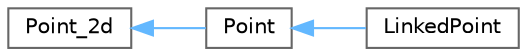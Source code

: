 digraph "Graphical Class Hierarchy"
{
 // LATEX_PDF_SIZE
  bgcolor="transparent";
  edge [fontname=Helvetica,fontsize=10,labelfontname=Helvetica,labelfontsize=10];
  node [fontname=Helvetica,fontsize=10,shape=box,height=0.2,width=0.4];
  rankdir="LR";
  Node0 [id="Node000000",label="Point_2d",height=0.2,width=0.4,color="grey40", fillcolor="white", style="filled",URL="$struct_point__2d.html",tooltip="Class for representing points or vectors in 2 dimensions. Not that the dereferencing operator is over..."];
  Node0 -> Node1 [id="edge16_Node000000_Node000001",dir="back",color="steelblue1",style="solid",tooltip=" "];
  Node1 [id="Node000001",label="Point",height=0.2,width=0.4,color="grey40", fillcolor="white", style="filled",URL="$struct_point.html",tooltip="A point on the source or image plane that contains a position and the lensing quantities."];
  Node1 -> Node2 [id="edge17_Node000001_Node000002",dir="back",color="steelblue1",style="solid",tooltip=" "];
  Node2 [id="Node000002",label="LinkedPoint",height=0.2,width=0.4,color="grey40", fillcolor="white", style="filled",URL="$struct_linked_point.html",tooltip="A point that automatically has an image point."];
}
